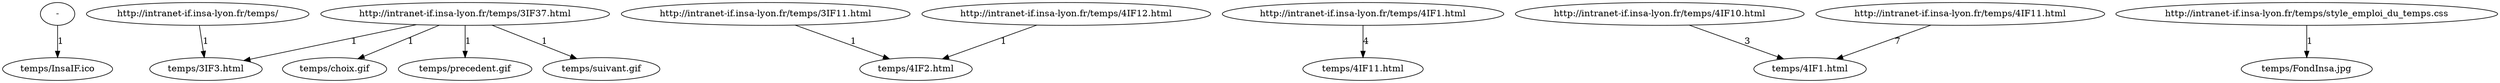 digraph {
node14[label="-"];
node1[label="http://intranet-if.insa-lyon.fr/temps/"];
node9[label="http://intranet-if.insa-lyon.fr/temps/3IF11.html"];
node2[label="http://intranet-if.insa-lyon.fr/temps/3IF37.html"];
node7[label="http://intranet-if.insa-lyon.fr/temps/4IF1.html"];
node4[label="http://intranet-if.insa-lyon.fr/temps/4IF10.html"];
node5[label="http://intranet-if.insa-lyon.fr/temps/4IF11.html"];
node10[label="http://intranet-if.insa-lyon.fr/temps/4IF12.html"];
node12[label="http://intranet-if.insa-lyon.fr/temps/style_emploi_du_temps.css"];
node0[label="temps/3IF3.html"];
node3[label="temps/4IF1.html"];
node6[label="temps/4IF11.html"];
node8[label="temps/4IF2.html"];
node11[label="temps/FondInsa.jpg"];
node13[label="temps/InsaIF.ico"];
node15[label="temps/choix.gif"];
node16[label="temps/precedent.gif"];
node17[label="temps/suivant.gif"];
node1->node0[label="1"];
node2->node0[label="1"];
node4->node3[label="3"];
node5->node3[label="7"];
node7->node6[label="4"];
node9->node8[label="1"];
node10->node8[label="1"];
node12->node11[label="1"];
node14->node13[label="1"];
node2->node15[label="1"];
node2->node16[label="1"];
node2->node17[label="1"];
}

